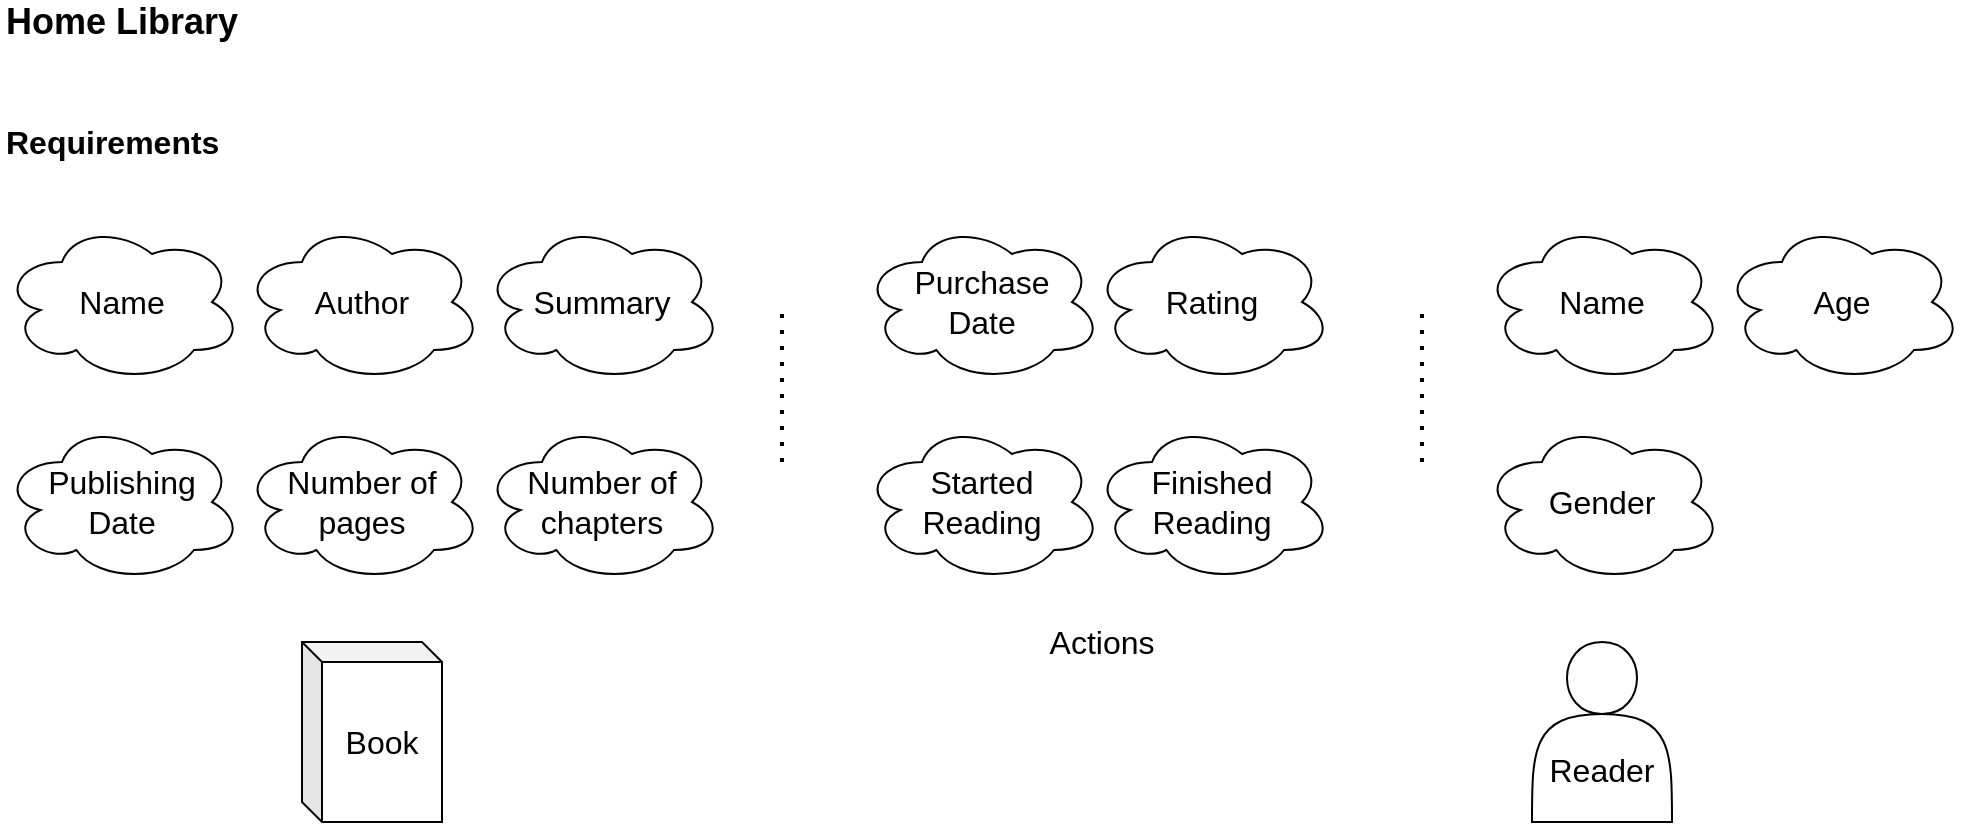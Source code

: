 <mxfile version="13.8.8" type="github">
  <diagram id="lw3_j7wf6DfLCtdXSwcF" name="Page-1">
    <mxGraphModel dx="1102" dy="785" grid="1" gridSize="10" guides="1" tooltips="1" connect="1" arrows="1" fold="1" page="1" pageScale="1" pageWidth="413" pageHeight="583" math="0" shadow="0">
      <root>
        <mxCell id="0" />
        <mxCell id="1" parent="0" />
        <mxCell id="b3z_TrKQlpET2KXninBQ-1" value="Requirements" style="text;html=1;strokeColor=none;fillColor=none;align=left;verticalAlign=middle;whiteSpace=wrap;rounded=0;fontSize=16;fontStyle=1" vertex="1" parent="1">
          <mxGeometry x="40" y="90" width="140" height="20" as="geometry" />
        </mxCell>
        <mxCell id="b3z_TrKQlpET2KXninBQ-3" value="Book" style="shape=cube;whiteSpace=wrap;html=1;boundedLbl=1;backgroundOutline=1;darkOpacity=0.05;darkOpacity2=0.1;fontSize=16;size=10;" vertex="1" parent="1">
          <mxGeometry x="190" y="350" width="70" height="90" as="geometry" />
        </mxCell>
        <mxCell id="b3z_TrKQlpET2KXninBQ-4" value="Name" style="ellipse;shape=cloud;whiteSpace=wrap;html=1;fontSize=16;" vertex="1" parent="1">
          <mxGeometry x="780" y="140" width="120" height="80" as="geometry" />
        </mxCell>
        <mxCell id="b3z_TrKQlpET2KXninBQ-5" value="Age" style="ellipse;shape=cloud;whiteSpace=wrap;html=1;fontSize=16;" vertex="1" parent="1">
          <mxGeometry x="900" y="140" width="120" height="80" as="geometry" />
        </mxCell>
        <mxCell id="b3z_TrKQlpET2KXninBQ-6" value="Gender" style="ellipse;shape=cloud;whiteSpace=wrap;html=1;fontSize=16;" vertex="1" parent="1">
          <mxGeometry x="780" y="240" width="120" height="80" as="geometry" />
        </mxCell>
        <mxCell id="b3z_TrKQlpET2KXninBQ-7" value="Name" style="ellipse;shape=cloud;whiteSpace=wrap;html=1;fontSize=16;" vertex="1" parent="1">
          <mxGeometry x="40" y="140" width="120" height="80" as="geometry" />
        </mxCell>
        <mxCell id="b3z_TrKQlpET2KXninBQ-8" value="Author" style="ellipse;shape=cloud;whiteSpace=wrap;html=1;fontSize=16;" vertex="1" parent="1">
          <mxGeometry x="160" y="140" width="120" height="80" as="geometry" />
        </mxCell>
        <mxCell id="b3z_TrKQlpET2KXninBQ-9" value="Summary" style="ellipse;shape=cloud;whiteSpace=wrap;html=1;fontSize=16;" vertex="1" parent="1">
          <mxGeometry x="280" y="140" width="120" height="80" as="geometry" />
        </mxCell>
        <mxCell id="b3z_TrKQlpET2KXninBQ-10" value="Number of pages" style="ellipse;shape=cloud;whiteSpace=wrap;html=1;fontSize=16;" vertex="1" parent="1">
          <mxGeometry x="160" y="240" width="120" height="80" as="geometry" />
        </mxCell>
        <mxCell id="b3z_TrKQlpET2KXninBQ-11" value="Number of chapters" style="ellipse;shape=cloud;whiteSpace=wrap;html=1;fontSize=16;" vertex="1" parent="1">
          <mxGeometry x="280" y="240" width="120" height="80" as="geometry" />
        </mxCell>
        <mxCell id="b3z_TrKQlpET2KXninBQ-12" value="Publishing&lt;br&gt;Date" style="ellipse;shape=cloud;whiteSpace=wrap;html=1;fontSize=16;" vertex="1" parent="1">
          <mxGeometry x="40" y="240" width="120" height="80" as="geometry" />
        </mxCell>
        <mxCell id="b3z_TrKQlpET2KXninBQ-13" value="Purchase&lt;br&gt;Date" style="ellipse;shape=cloud;whiteSpace=wrap;html=1;fontSize=16;" vertex="1" parent="1">
          <mxGeometry x="470" y="140" width="120" height="80" as="geometry" />
        </mxCell>
        <mxCell id="b3z_TrKQlpET2KXninBQ-14" value="Started&lt;br&gt;Reading" style="ellipse;shape=cloud;whiteSpace=wrap;html=1;fontSize=16;" vertex="1" parent="1">
          <mxGeometry x="470" y="240" width="120" height="80" as="geometry" />
        </mxCell>
        <mxCell id="b3z_TrKQlpET2KXninBQ-15" value="Finished&lt;br&gt;Reading" style="ellipse;shape=cloud;whiteSpace=wrap;html=1;fontSize=16;" vertex="1" parent="1">
          <mxGeometry x="585" y="240" width="120" height="80" as="geometry" />
        </mxCell>
        <mxCell id="b3z_TrKQlpET2KXninBQ-16" value="Home Library" style="text;html=1;strokeColor=none;fillColor=none;align=left;verticalAlign=middle;whiteSpace=wrap;rounded=0;fontSize=18;fontStyle=1" vertex="1" parent="1">
          <mxGeometry x="40" y="30" width="150" height="20" as="geometry" />
        </mxCell>
        <mxCell id="b3z_TrKQlpET2KXninBQ-19" value="Rating" style="ellipse;shape=cloud;whiteSpace=wrap;html=1;fontSize=16;" vertex="1" parent="1">
          <mxGeometry x="585" y="140" width="120" height="80" as="geometry" />
        </mxCell>
        <mxCell id="b3z_TrKQlpET2KXninBQ-20" value="" style="endArrow=none;dashed=1;html=1;dashPattern=1 3;strokeWidth=2;fontSize=16;" edge="1" parent="1">
          <mxGeometry width="50" height="50" relative="1" as="geometry">
            <mxPoint x="430" y="260" as="sourcePoint" />
            <mxPoint x="430" y="180" as="targetPoint" />
          </mxGeometry>
        </mxCell>
        <mxCell id="b3z_TrKQlpET2KXninBQ-22" value="&lt;br&gt;&lt;br&gt;Reader" style="shape=actor;whiteSpace=wrap;html=1;fontSize=16;align=center;" vertex="1" parent="1">
          <mxGeometry x="805" y="350" width="70" height="90" as="geometry" />
        </mxCell>
        <mxCell id="b3z_TrKQlpET2KXninBQ-23" value="" style="endArrow=none;dashed=1;html=1;dashPattern=1 3;strokeWidth=2;fontSize=16;" edge="1" parent="1">
          <mxGeometry width="50" height="50" relative="1" as="geometry">
            <mxPoint x="750" y="260" as="sourcePoint" />
            <mxPoint x="750" y="180" as="targetPoint" />
          </mxGeometry>
        </mxCell>
        <mxCell id="b3z_TrKQlpET2KXninBQ-24" value="Actions" style="text;html=1;strokeColor=none;fillColor=none;align=center;verticalAlign=middle;whiteSpace=wrap;rounded=0;fontSize=16;" vertex="1" parent="1">
          <mxGeometry x="570" y="340" width="40" height="20" as="geometry" />
        </mxCell>
      </root>
    </mxGraphModel>
  </diagram>
</mxfile>
